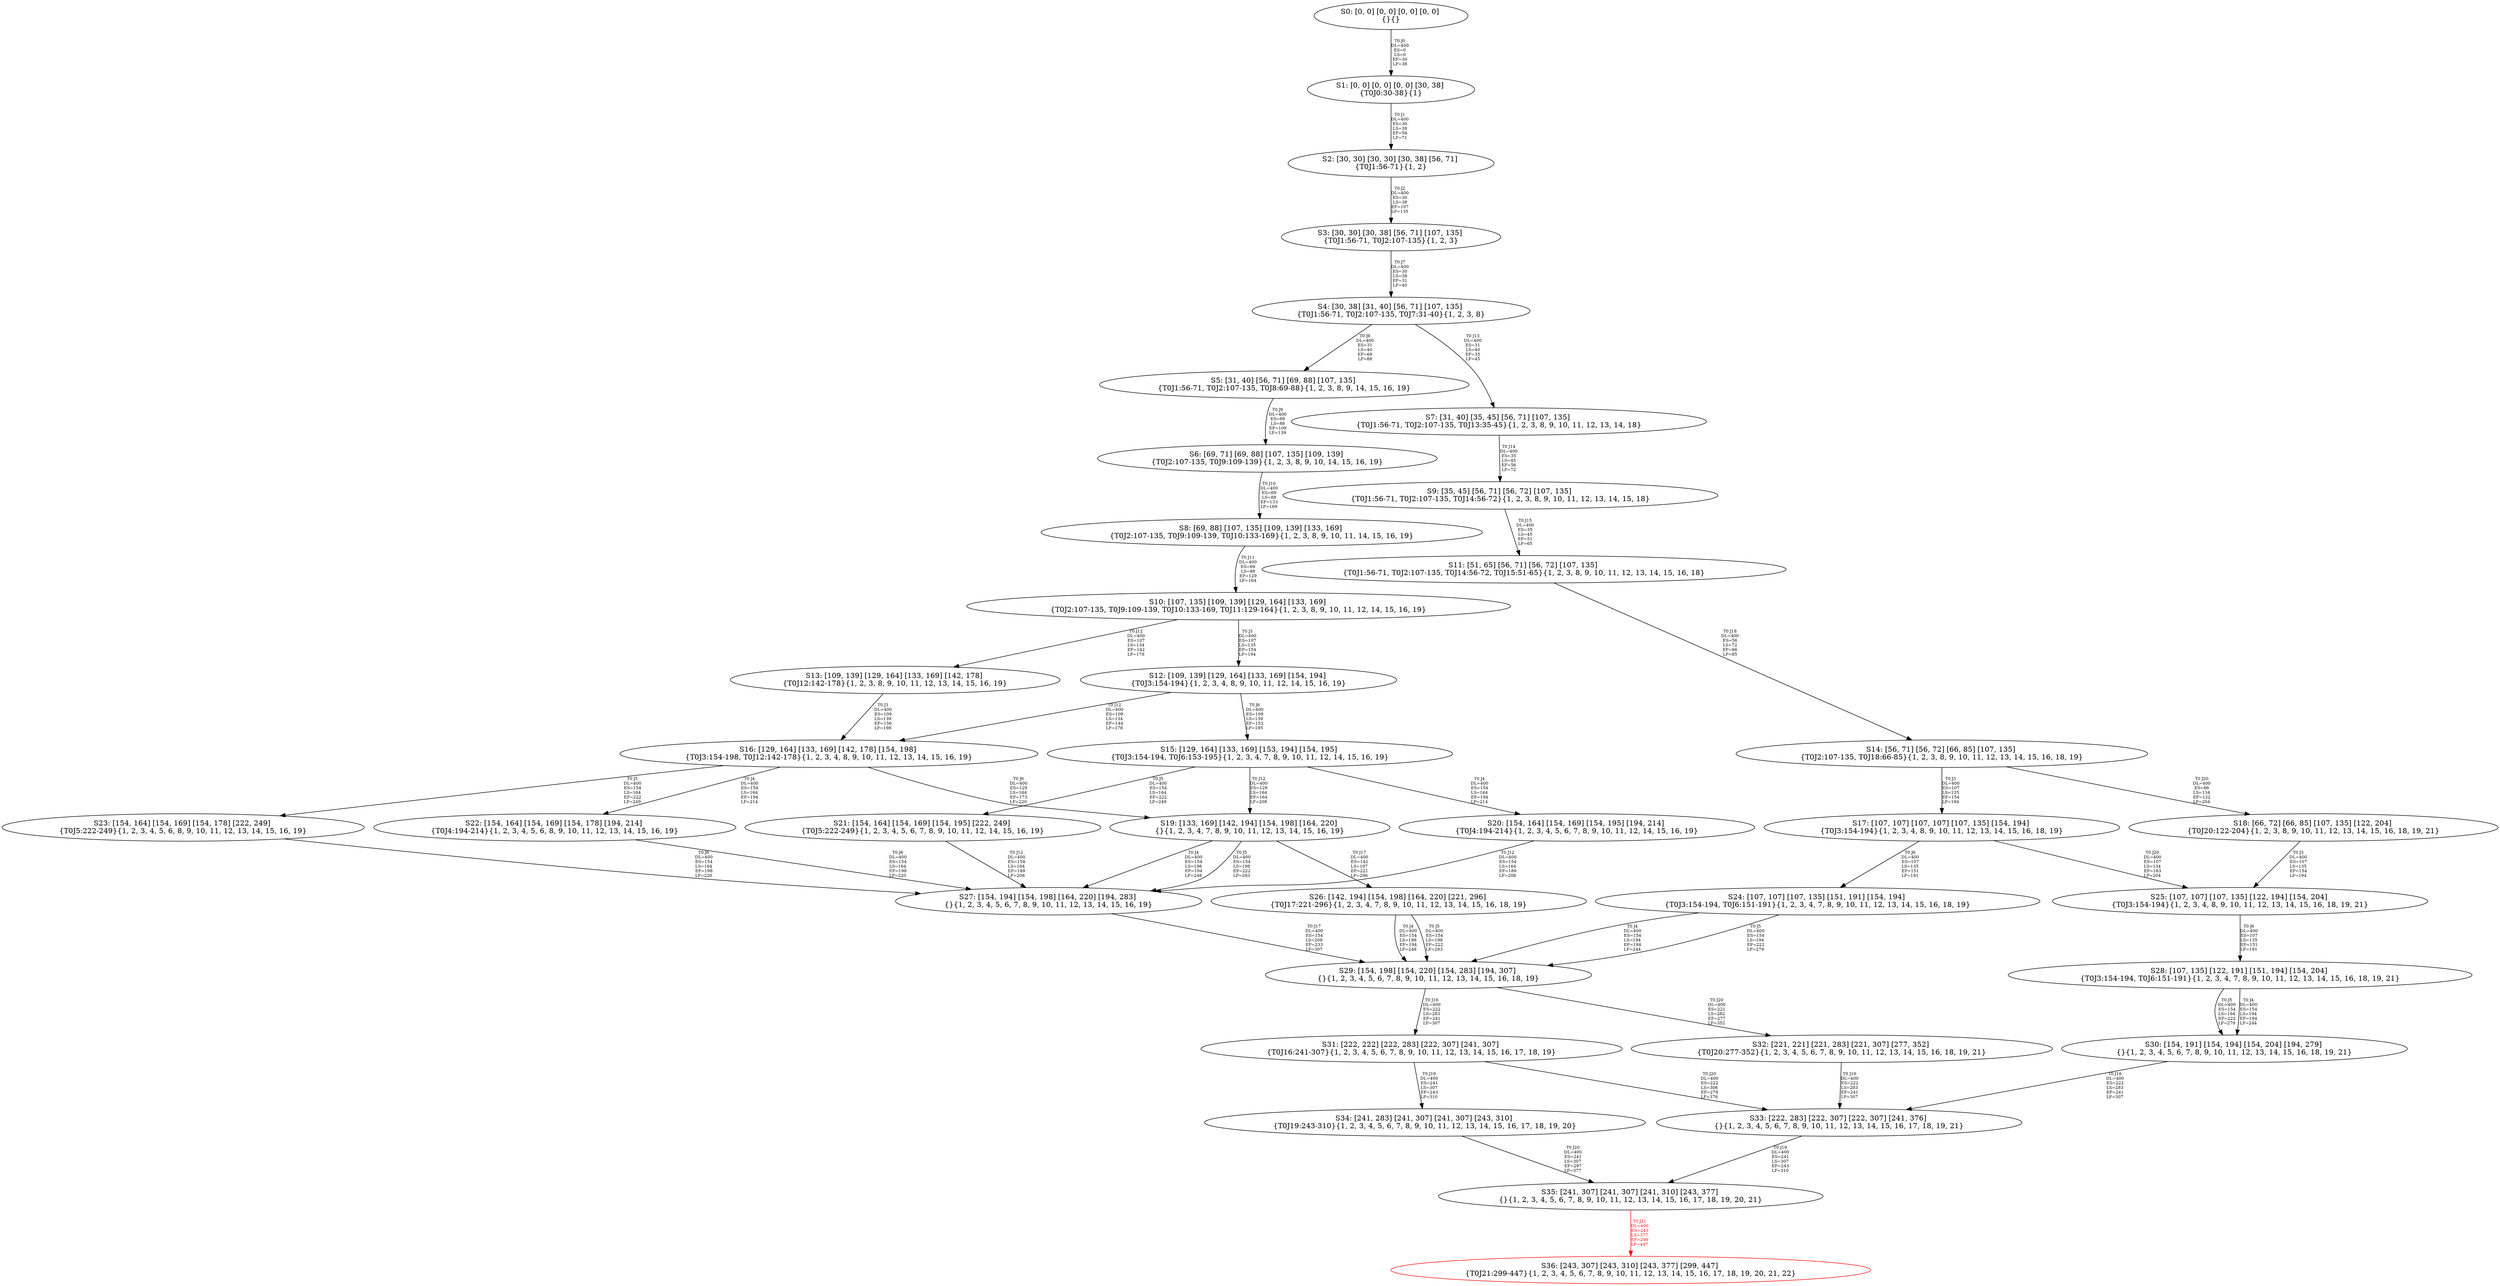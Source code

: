 digraph {
	S0[label="S0: [0, 0] [0, 0] [0, 0] [0, 0] \n{}{}"];
	S1[label="S1: [0, 0] [0, 0] [0, 0] [30, 38] \n{T0J0:30-38}{1}"];
	S2[label="S2: [30, 30] [30, 30] [30, 38] [56, 71] \n{T0J1:56-71}{1, 2}"];
	S3[label="S3: [30, 30] [30, 38] [56, 71] [107, 135] \n{T0J1:56-71, T0J2:107-135}{1, 2, 3}"];
	S4[label="S4: [30, 38] [31, 40] [56, 71] [107, 135] \n{T0J1:56-71, T0J2:107-135, T0J7:31-40}{1, 2, 3, 8}"];
	S5[label="S5: [31, 40] [56, 71] [69, 88] [107, 135] \n{T0J1:56-71, T0J2:107-135, T0J8:69-88}{1, 2, 3, 8, 9, 14, 15, 16, 19}"];
	S6[label="S6: [69, 71] [69, 88] [107, 135] [109, 139] \n{T0J2:107-135, T0J9:109-139}{1, 2, 3, 8, 9, 10, 14, 15, 16, 19}"];
	S7[label="S7: [31, 40] [35, 45] [56, 71] [107, 135] \n{T0J1:56-71, T0J2:107-135, T0J13:35-45}{1, 2, 3, 8, 9, 10, 11, 12, 13, 14, 18}"];
	S8[label="S8: [69, 88] [107, 135] [109, 139] [133, 169] \n{T0J2:107-135, T0J9:109-139, T0J10:133-169}{1, 2, 3, 8, 9, 10, 11, 14, 15, 16, 19}"];
	S9[label="S9: [35, 45] [56, 71] [56, 72] [107, 135] \n{T0J1:56-71, T0J2:107-135, T0J14:56-72}{1, 2, 3, 8, 9, 10, 11, 12, 13, 14, 15, 18}"];
	S10[label="S10: [107, 135] [109, 139] [129, 164] [133, 169] \n{T0J2:107-135, T0J9:109-139, T0J10:133-169, T0J11:129-164}{1, 2, 3, 8, 9, 10, 11, 12, 14, 15, 16, 19}"];
	S11[label="S11: [51, 65] [56, 71] [56, 72] [107, 135] \n{T0J1:56-71, T0J2:107-135, T0J14:56-72, T0J15:51-65}{1, 2, 3, 8, 9, 10, 11, 12, 13, 14, 15, 16, 18}"];
	S12[label="S12: [109, 139] [129, 164] [133, 169] [154, 194] \n{T0J3:154-194}{1, 2, 3, 4, 8, 9, 10, 11, 12, 14, 15, 16, 19}"];
	S13[label="S13: [109, 139] [129, 164] [133, 169] [142, 178] \n{T0J12:142-178}{1, 2, 3, 8, 9, 10, 11, 12, 13, 14, 15, 16, 19}"];
	S14[label="S14: [56, 71] [56, 72] [66, 85] [107, 135] \n{T0J2:107-135, T0J18:66-85}{1, 2, 3, 8, 9, 10, 11, 12, 13, 14, 15, 16, 18, 19}"];
	S15[label="S15: [129, 164] [133, 169] [153, 194] [154, 195] \n{T0J3:154-194, T0J6:153-195}{1, 2, 3, 4, 7, 8, 9, 10, 11, 12, 14, 15, 16, 19}"];
	S16[label="S16: [129, 164] [133, 169] [142, 178] [154, 198] \n{T0J3:154-198, T0J12:142-178}{1, 2, 3, 4, 8, 9, 10, 11, 12, 13, 14, 15, 16, 19}"];
	S17[label="S17: [107, 107] [107, 107] [107, 135] [154, 194] \n{T0J3:154-194}{1, 2, 3, 4, 8, 9, 10, 11, 12, 13, 14, 15, 16, 18, 19}"];
	S18[label="S18: [66, 72] [66, 85] [107, 135] [122, 204] \n{T0J20:122-204}{1, 2, 3, 8, 9, 10, 11, 12, 13, 14, 15, 16, 18, 19, 21}"];
	S19[label="S19: [133, 169] [142, 194] [154, 198] [164, 220] \n{}{1, 2, 3, 4, 7, 8, 9, 10, 11, 12, 13, 14, 15, 16, 19}"];
	S20[label="S20: [154, 164] [154, 169] [154, 195] [194, 214] \n{T0J4:194-214}{1, 2, 3, 4, 5, 6, 7, 8, 9, 10, 11, 12, 14, 15, 16, 19}"];
	S21[label="S21: [154, 164] [154, 169] [154, 195] [222, 249] \n{T0J5:222-249}{1, 2, 3, 4, 5, 6, 7, 8, 9, 10, 11, 12, 14, 15, 16, 19}"];
	S22[label="S22: [154, 164] [154, 169] [154, 178] [194, 214] \n{T0J4:194-214}{1, 2, 3, 4, 5, 6, 8, 9, 10, 11, 12, 13, 14, 15, 16, 19}"];
	S23[label="S23: [154, 164] [154, 169] [154, 178] [222, 249] \n{T0J5:222-249}{1, 2, 3, 4, 5, 6, 8, 9, 10, 11, 12, 13, 14, 15, 16, 19}"];
	S24[label="S24: [107, 107] [107, 135] [151, 191] [154, 194] \n{T0J3:154-194, T0J6:151-191}{1, 2, 3, 4, 7, 8, 9, 10, 11, 12, 13, 14, 15, 16, 18, 19}"];
	S25[label="S25: [107, 107] [107, 135] [122, 194] [154, 204] \n{T0J3:154-194}{1, 2, 3, 4, 8, 9, 10, 11, 12, 13, 14, 15, 16, 18, 19, 21}"];
	S26[label="S26: [142, 194] [154, 198] [164, 220] [221, 296] \n{T0J17:221-296}{1, 2, 3, 4, 7, 8, 9, 10, 11, 12, 13, 14, 15, 16, 18, 19}"];
	S27[label="S27: [154, 194] [154, 198] [164, 220] [194, 283] \n{}{1, 2, 3, 4, 5, 6, 7, 8, 9, 10, 11, 12, 13, 14, 15, 16, 19}"];
	S28[label="S28: [107, 135] [122, 191] [151, 194] [154, 204] \n{T0J3:154-194, T0J6:151-191}{1, 2, 3, 4, 7, 8, 9, 10, 11, 12, 13, 14, 15, 16, 18, 19, 21}"];
	S29[label="S29: [154, 198] [154, 220] [154, 283] [194, 307] \n{}{1, 2, 3, 4, 5, 6, 7, 8, 9, 10, 11, 12, 13, 14, 15, 16, 18, 19}"];
	S30[label="S30: [154, 191] [154, 194] [154, 204] [194, 279] \n{}{1, 2, 3, 4, 5, 6, 7, 8, 9, 10, 11, 12, 13, 14, 15, 16, 18, 19, 21}"];
	S31[label="S31: [222, 222] [222, 283] [222, 307] [241, 307] \n{T0J16:241-307}{1, 2, 3, 4, 5, 6, 7, 8, 9, 10, 11, 12, 13, 14, 15, 16, 17, 18, 19}"];
	S32[label="S32: [221, 221] [221, 283] [221, 307] [277, 352] \n{T0J20:277-352}{1, 2, 3, 4, 5, 6, 7, 8, 9, 10, 11, 12, 13, 14, 15, 16, 18, 19, 21}"];
	S33[label="S33: [222, 283] [222, 307] [222, 307] [241, 376] \n{}{1, 2, 3, 4, 5, 6, 7, 8, 9, 10, 11, 12, 13, 14, 15, 16, 17, 18, 19, 21}"];
	S34[label="S34: [241, 283] [241, 307] [241, 307] [243, 310] \n{T0J19:243-310}{1, 2, 3, 4, 5, 6, 7, 8, 9, 10, 11, 12, 13, 14, 15, 16, 17, 18, 19, 20}"];
	S35[label="S35: [241, 307] [241, 307] [241, 310] [243, 377] \n{}{1, 2, 3, 4, 5, 6, 7, 8, 9, 10, 11, 12, 13, 14, 15, 16, 17, 18, 19, 20, 21}"];
	S36[label="S36: [243, 307] [243, 310] [243, 377] [299, 447] \n{T0J21:299-447}{1, 2, 3, 4, 5, 6, 7, 8, 9, 10, 11, 12, 13, 14, 15, 16, 17, 18, 19, 20, 21, 22}"];
	S0 -> S1[label="T0 J0\nDL=400\nES=0\nLS=0\nEF=30\nLF=38",fontsize=8];
	S1 -> S2[label="T0 J1\nDL=400\nES=30\nLS=38\nEF=56\nLF=71",fontsize=8];
	S2 -> S3[label="T0 J2\nDL=400\nES=30\nLS=38\nEF=107\nLF=135",fontsize=8];
	S3 -> S4[label="T0 J7\nDL=400\nES=30\nLS=38\nEF=31\nLF=40",fontsize=8];
	S4 -> S5[label="T0 J8\nDL=400\nES=31\nLS=40\nEF=69\nLF=88",fontsize=8];
	S4 -> S7[label="T0 J13\nDL=400\nES=31\nLS=40\nEF=35\nLF=45",fontsize=8];
	S5 -> S6[label="T0 J9\nDL=400\nES=69\nLS=88\nEF=109\nLF=139",fontsize=8];
	S6 -> S8[label="T0 J10\nDL=400\nES=69\nLS=88\nEF=133\nLF=169",fontsize=8];
	S7 -> S9[label="T0 J14\nDL=400\nES=35\nLS=45\nEF=56\nLF=72",fontsize=8];
	S8 -> S10[label="T0 J11\nDL=400\nES=69\nLS=88\nEF=129\nLF=164",fontsize=8];
	S9 -> S11[label="T0 J15\nDL=400\nES=35\nLS=45\nEF=51\nLF=65",fontsize=8];
	S10 -> S12[label="T0 J3\nDL=400\nES=107\nLS=135\nEF=154\nLF=194",fontsize=8];
	S10 -> S13[label="T0 J12\nDL=400\nES=107\nLS=134\nEF=142\nLF=178",fontsize=8];
	S11 -> S14[label="T0 J18\nDL=400\nES=56\nLS=72\nEF=66\nLF=85",fontsize=8];
	S12 -> S15[label="T0 J6\nDL=400\nES=109\nLS=139\nEF=153\nLF=195",fontsize=8];
	S12 -> S16[label="T0 J12\nDL=400\nES=109\nLS=134\nEF=144\nLF=178",fontsize=8];
	S13 -> S16[label="T0 J3\nDL=400\nES=109\nLS=139\nEF=156\nLF=198",fontsize=8];
	S14 -> S17[label="T0 J3\nDL=400\nES=107\nLS=135\nEF=154\nLF=194",fontsize=8];
	S14 -> S18[label="T0 J20\nDL=400\nES=66\nLS=134\nEF=122\nLF=204",fontsize=8];
	S15 -> S20[label="T0 J4\nDL=400\nES=154\nLS=164\nEF=194\nLF=214",fontsize=8];
	S15 -> S21[label="T0 J5\nDL=400\nES=154\nLS=164\nEF=222\nLF=249",fontsize=8];
	S15 -> S19[label="T0 J12\nDL=400\nES=129\nLS=164\nEF=164\nLF=208",fontsize=8];
	S16 -> S22[label="T0 J4\nDL=400\nES=154\nLS=164\nEF=194\nLF=214",fontsize=8];
	S16 -> S23[label="T0 J5\nDL=400\nES=154\nLS=164\nEF=222\nLF=249",fontsize=8];
	S16 -> S19[label="T0 J6\nDL=400\nES=129\nLS=164\nEF=173\nLF=220",fontsize=8];
	S17 -> S24[label="T0 J6\nDL=400\nES=107\nLS=135\nEF=151\nLF=191",fontsize=8];
	S17 -> S25[label="T0 J20\nDL=400\nES=107\nLS=134\nEF=163\nLF=204",fontsize=8];
	S18 -> S25[label="T0 J3\nDL=400\nES=107\nLS=135\nEF=154\nLF=194",fontsize=8];
	S19 -> S27[label="T0 J4\nDL=400\nES=154\nLS=198\nEF=194\nLF=248",fontsize=8];
	S19 -> S27[label="T0 J5\nDL=400\nES=154\nLS=198\nEF=222\nLF=283",fontsize=8];
	S19 -> S26[label="T0 J17\nDL=400\nES=142\nLS=197\nEF=221\nLF=296",fontsize=8];
	S20 -> S27[label="T0 J12\nDL=400\nES=154\nLS=164\nEF=189\nLF=208",fontsize=8];
	S21 -> S27[label="T0 J12\nDL=400\nES=154\nLS=164\nEF=189\nLF=208",fontsize=8];
	S22 -> S27[label="T0 J6\nDL=400\nES=154\nLS=164\nEF=198\nLF=220",fontsize=8];
	S23 -> S27[label="T0 J6\nDL=400\nES=154\nLS=164\nEF=198\nLF=220",fontsize=8];
	S24 -> S29[label="T0 J4\nDL=400\nES=154\nLS=194\nEF=194\nLF=244",fontsize=8];
	S24 -> S29[label="T0 J5\nDL=400\nES=154\nLS=194\nEF=222\nLF=279",fontsize=8];
	S25 -> S28[label="T0 J6\nDL=400\nES=107\nLS=135\nEF=151\nLF=191",fontsize=8];
	S26 -> S29[label="T0 J4\nDL=400\nES=154\nLS=198\nEF=194\nLF=248",fontsize=8];
	S26 -> S29[label="T0 J5\nDL=400\nES=154\nLS=198\nEF=222\nLF=283",fontsize=8];
	S27 -> S29[label="T0 J17\nDL=400\nES=154\nLS=208\nEF=233\nLF=307",fontsize=8];
	S28 -> S30[label="T0 J4\nDL=400\nES=154\nLS=194\nEF=194\nLF=244",fontsize=8];
	S28 -> S30[label="T0 J5\nDL=400\nES=154\nLS=194\nEF=222\nLF=279",fontsize=8];
	S29 -> S31[label="T0 J16\nDL=400\nES=222\nLS=283\nEF=241\nLF=307",fontsize=8];
	S29 -> S32[label="T0 J20\nDL=400\nES=221\nLS=282\nEF=277\nLF=352",fontsize=8];
	S30 -> S33[label="T0 J16\nDL=400\nES=222\nLS=283\nEF=241\nLF=307",fontsize=8];
	S31 -> S34[label="T0 J19\nDL=400\nES=241\nLS=307\nEF=243\nLF=310",fontsize=8];
	S31 -> S33[label="T0 J20\nDL=400\nES=222\nLS=306\nEF=278\nLF=376",fontsize=8];
	S32 -> S33[label="T0 J16\nDL=400\nES=222\nLS=283\nEF=241\nLF=307",fontsize=8];
	S33 -> S35[label="T0 J19\nDL=400\nES=241\nLS=307\nEF=243\nLF=310",fontsize=8];
	S34 -> S35[label="T0 J20\nDL=400\nES=241\nLS=307\nEF=297\nLF=377",fontsize=8];
	S35 -> S36[label="T0 J21\nDL=400\nES=243\nLS=377\nEF=299\nLF=447",color=Red,fontcolor=Red,fontsize=8];
S36[color=Red];
}
